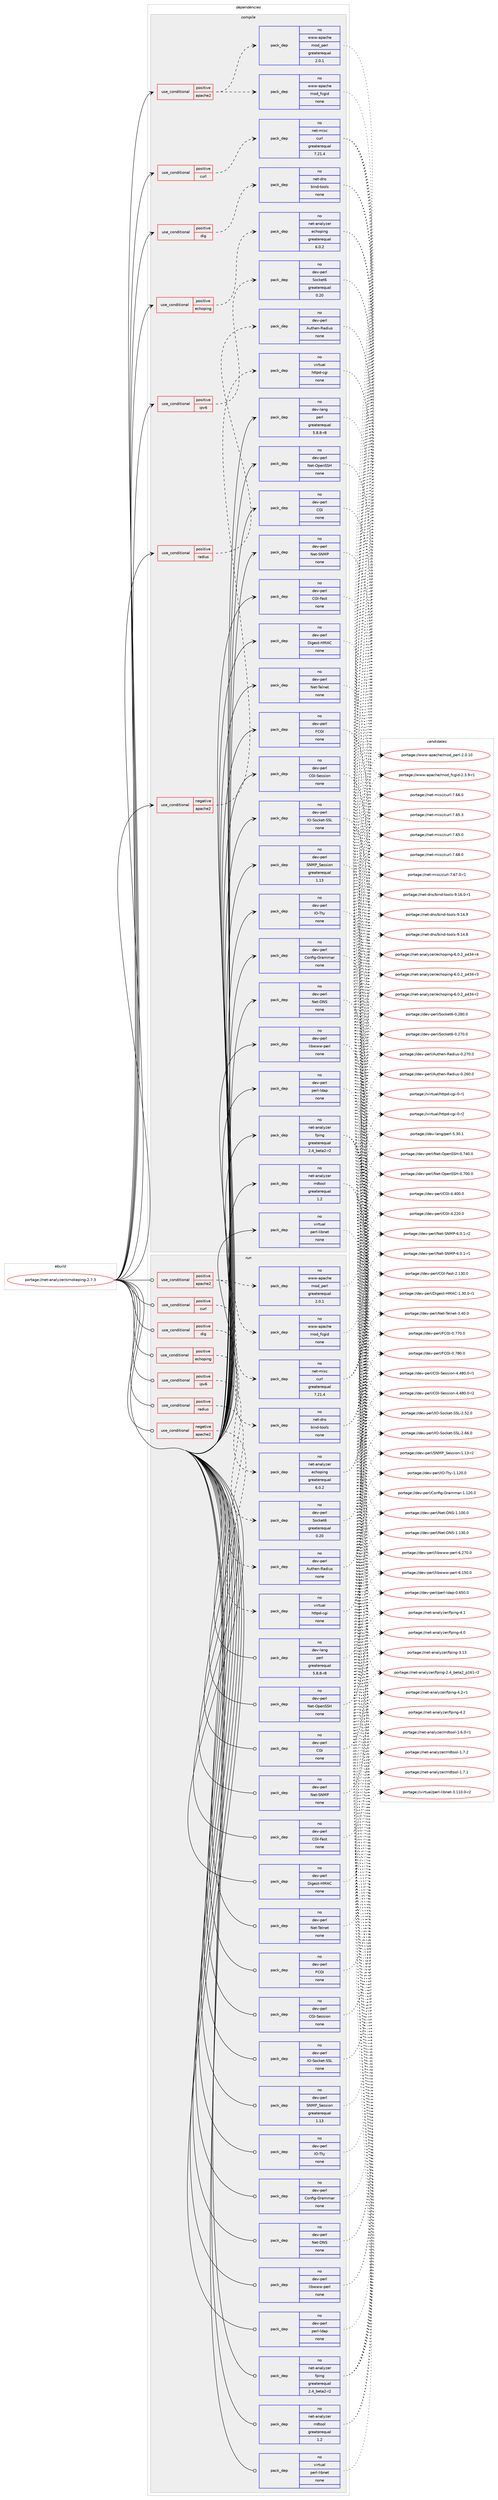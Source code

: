 digraph prolog {

# *************
# Graph options
# *************

newrank=true;
concentrate=true;
compound=true;
graph [rankdir=LR,fontname=Helvetica,fontsize=10,ranksep=1.5];#, ranksep=2.5, nodesep=0.2];
edge  [arrowhead=vee];
node  [fontname=Helvetica,fontsize=10];

# **********
# The ebuild
# **********

subgraph cluster_leftcol {
color=gray;
rank=same;
label=<<i>ebuild</i>>;
id [label="portage://net-analyzer/smokeping-2.7.3", color=red, width=4, href="../net-analyzer/smokeping-2.7.3.svg"];
}

# ****************
# The dependencies
# ****************

subgraph cluster_midcol {
color=gray;
label=<<i>dependencies</i>>;
subgraph cluster_compile {
fillcolor="#eeeeee";
style=filled;
label=<<i>compile</i>>;
subgraph cond22912 {
dependency100032 [label=<<TABLE BORDER="0" CELLBORDER="1" CELLSPACING="0" CELLPADDING="4"><TR><TD ROWSPAN="3" CELLPADDING="10">use_conditional</TD></TR><TR><TD>negative</TD></TR><TR><TD>apache2</TD></TR></TABLE>>, shape=none, color=red];
subgraph pack75305 {
dependency100033 [label=<<TABLE BORDER="0" CELLBORDER="1" CELLSPACING="0" CELLPADDING="4" WIDTH="220"><TR><TD ROWSPAN="6" CELLPADDING="30">pack_dep</TD></TR><TR><TD WIDTH="110">no</TD></TR><TR><TD>virtual</TD></TR><TR><TD>httpd-cgi</TD></TR><TR><TD>none</TD></TR><TR><TD></TD></TR></TABLE>>, shape=none, color=blue];
}
dependency100032:e -> dependency100033:w [weight=20,style="dashed",arrowhead="vee"];
}
id:e -> dependency100032:w [weight=20,style="solid",arrowhead="vee"];
subgraph cond22913 {
dependency100034 [label=<<TABLE BORDER="0" CELLBORDER="1" CELLSPACING="0" CELLPADDING="4"><TR><TD ROWSPAN="3" CELLPADDING="10">use_conditional</TD></TR><TR><TD>positive</TD></TR><TR><TD>apache2</TD></TR></TABLE>>, shape=none, color=red];
subgraph pack75306 {
dependency100035 [label=<<TABLE BORDER="0" CELLBORDER="1" CELLSPACING="0" CELLPADDING="4" WIDTH="220"><TR><TD ROWSPAN="6" CELLPADDING="30">pack_dep</TD></TR><TR><TD WIDTH="110">no</TD></TR><TR><TD>www-apache</TD></TR><TR><TD>mod_perl</TD></TR><TR><TD>greaterequal</TD></TR><TR><TD>2.0.1</TD></TR></TABLE>>, shape=none, color=blue];
}
dependency100034:e -> dependency100035:w [weight=20,style="dashed",arrowhead="vee"];
subgraph pack75307 {
dependency100036 [label=<<TABLE BORDER="0" CELLBORDER="1" CELLSPACING="0" CELLPADDING="4" WIDTH="220"><TR><TD ROWSPAN="6" CELLPADDING="30">pack_dep</TD></TR><TR><TD WIDTH="110">no</TD></TR><TR><TD>www-apache</TD></TR><TR><TD>mod_fcgid</TD></TR><TR><TD>none</TD></TR><TR><TD></TD></TR></TABLE>>, shape=none, color=blue];
}
dependency100034:e -> dependency100036:w [weight=20,style="dashed",arrowhead="vee"];
}
id:e -> dependency100034:w [weight=20,style="solid",arrowhead="vee"];
subgraph cond22914 {
dependency100037 [label=<<TABLE BORDER="0" CELLBORDER="1" CELLSPACING="0" CELLPADDING="4"><TR><TD ROWSPAN="3" CELLPADDING="10">use_conditional</TD></TR><TR><TD>positive</TD></TR><TR><TD>curl</TD></TR></TABLE>>, shape=none, color=red];
subgraph pack75308 {
dependency100038 [label=<<TABLE BORDER="0" CELLBORDER="1" CELLSPACING="0" CELLPADDING="4" WIDTH="220"><TR><TD ROWSPAN="6" CELLPADDING="30">pack_dep</TD></TR><TR><TD WIDTH="110">no</TD></TR><TR><TD>net-misc</TD></TR><TR><TD>curl</TD></TR><TR><TD>greaterequal</TD></TR><TR><TD>7.21.4</TD></TR></TABLE>>, shape=none, color=blue];
}
dependency100037:e -> dependency100038:w [weight=20,style="dashed",arrowhead="vee"];
}
id:e -> dependency100037:w [weight=20,style="solid",arrowhead="vee"];
subgraph cond22915 {
dependency100039 [label=<<TABLE BORDER="0" CELLBORDER="1" CELLSPACING="0" CELLPADDING="4"><TR><TD ROWSPAN="3" CELLPADDING="10">use_conditional</TD></TR><TR><TD>positive</TD></TR><TR><TD>dig</TD></TR></TABLE>>, shape=none, color=red];
subgraph pack75309 {
dependency100040 [label=<<TABLE BORDER="0" CELLBORDER="1" CELLSPACING="0" CELLPADDING="4" WIDTH="220"><TR><TD ROWSPAN="6" CELLPADDING="30">pack_dep</TD></TR><TR><TD WIDTH="110">no</TD></TR><TR><TD>net-dns</TD></TR><TR><TD>bind-tools</TD></TR><TR><TD>none</TD></TR><TR><TD></TD></TR></TABLE>>, shape=none, color=blue];
}
dependency100039:e -> dependency100040:w [weight=20,style="dashed",arrowhead="vee"];
}
id:e -> dependency100039:w [weight=20,style="solid",arrowhead="vee"];
subgraph cond22916 {
dependency100041 [label=<<TABLE BORDER="0" CELLBORDER="1" CELLSPACING="0" CELLPADDING="4"><TR><TD ROWSPAN="3" CELLPADDING="10">use_conditional</TD></TR><TR><TD>positive</TD></TR><TR><TD>echoping</TD></TR></TABLE>>, shape=none, color=red];
subgraph pack75310 {
dependency100042 [label=<<TABLE BORDER="0" CELLBORDER="1" CELLSPACING="0" CELLPADDING="4" WIDTH="220"><TR><TD ROWSPAN="6" CELLPADDING="30">pack_dep</TD></TR><TR><TD WIDTH="110">no</TD></TR><TR><TD>net-analyzer</TD></TR><TR><TD>echoping</TD></TR><TR><TD>greaterequal</TD></TR><TR><TD>6.0.2</TD></TR></TABLE>>, shape=none, color=blue];
}
dependency100041:e -> dependency100042:w [weight=20,style="dashed",arrowhead="vee"];
}
id:e -> dependency100041:w [weight=20,style="solid",arrowhead="vee"];
subgraph cond22917 {
dependency100043 [label=<<TABLE BORDER="0" CELLBORDER="1" CELLSPACING="0" CELLPADDING="4"><TR><TD ROWSPAN="3" CELLPADDING="10">use_conditional</TD></TR><TR><TD>positive</TD></TR><TR><TD>ipv6</TD></TR></TABLE>>, shape=none, color=red];
subgraph pack75311 {
dependency100044 [label=<<TABLE BORDER="0" CELLBORDER="1" CELLSPACING="0" CELLPADDING="4" WIDTH="220"><TR><TD ROWSPAN="6" CELLPADDING="30">pack_dep</TD></TR><TR><TD WIDTH="110">no</TD></TR><TR><TD>dev-perl</TD></TR><TR><TD>Socket6</TD></TR><TR><TD>greaterequal</TD></TR><TR><TD>0.20</TD></TR></TABLE>>, shape=none, color=blue];
}
dependency100043:e -> dependency100044:w [weight=20,style="dashed",arrowhead="vee"];
}
id:e -> dependency100043:w [weight=20,style="solid",arrowhead="vee"];
subgraph cond22918 {
dependency100045 [label=<<TABLE BORDER="0" CELLBORDER="1" CELLSPACING="0" CELLPADDING="4"><TR><TD ROWSPAN="3" CELLPADDING="10">use_conditional</TD></TR><TR><TD>positive</TD></TR><TR><TD>radius</TD></TR></TABLE>>, shape=none, color=red];
subgraph pack75312 {
dependency100046 [label=<<TABLE BORDER="0" CELLBORDER="1" CELLSPACING="0" CELLPADDING="4" WIDTH="220"><TR><TD ROWSPAN="6" CELLPADDING="30">pack_dep</TD></TR><TR><TD WIDTH="110">no</TD></TR><TR><TD>dev-perl</TD></TR><TR><TD>Authen-Radius</TD></TR><TR><TD>none</TD></TR><TR><TD></TD></TR></TABLE>>, shape=none, color=blue];
}
dependency100045:e -> dependency100046:w [weight=20,style="dashed",arrowhead="vee"];
}
id:e -> dependency100045:w [weight=20,style="solid",arrowhead="vee"];
subgraph pack75313 {
dependency100047 [label=<<TABLE BORDER="0" CELLBORDER="1" CELLSPACING="0" CELLPADDING="4" WIDTH="220"><TR><TD ROWSPAN="6" CELLPADDING="30">pack_dep</TD></TR><TR><TD WIDTH="110">no</TD></TR><TR><TD>dev-lang</TD></TR><TR><TD>perl</TD></TR><TR><TD>greaterequal</TD></TR><TR><TD>5.8.8-r8</TD></TR></TABLE>>, shape=none, color=blue];
}
id:e -> dependency100047:w [weight=20,style="solid",arrowhead="vee"];
subgraph pack75314 {
dependency100048 [label=<<TABLE BORDER="0" CELLBORDER="1" CELLSPACING="0" CELLPADDING="4" WIDTH="220"><TR><TD ROWSPAN="6" CELLPADDING="30">pack_dep</TD></TR><TR><TD WIDTH="110">no</TD></TR><TR><TD>dev-perl</TD></TR><TR><TD>CGI</TD></TR><TR><TD>none</TD></TR><TR><TD></TD></TR></TABLE>>, shape=none, color=blue];
}
id:e -> dependency100048:w [weight=20,style="solid",arrowhead="vee"];
subgraph pack75315 {
dependency100049 [label=<<TABLE BORDER="0" CELLBORDER="1" CELLSPACING="0" CELLPADDING="4" WIDTH="220"><TR><TD ROWSPAN="6" CELLPADDING="30">pack_dep</TD></TR><TR><TD WIDTH="110">no</TD></TR><TR><TD>dev-perl</TD></TR><TR><TD>CGI-Fast</TD></TR><TR><TD>none</TD></TR><TR><TD></TD></TR></TABLE>>, shape=none, color=blue];
}
id:e -> dependency100049:w [weight=20,style="solid",arrowhead="vee"];
subgraph pack75316 {
dependency100050 [label=<<TABLE BORDER="0" CELLBORDER="1" CELLSPACING="0" CELLPADDING="4" WIDTH="220"><TR><TD ROWSPAN="6" CELLPADDING="30">pack_dep</TD></TR><TR><TD WIDTH="110">no</TD></TR><TR><TD>dev-perl</TD></TR><TR><TD>CGI-Session</TD></TR><TR><TD>none</TD></TR><TR><TD></TD></TR></TABLE>>, shape=none, color=blue];
}
id:e -> dependency100050:w [weight=20,style="solid",arrowhead="vee"];
subgraph pack75317 {
dependency100051 [label=<<TABLE BORDER="0" CELLBORDER="1" CELLSPACING="0" CELLPADDING="4" WIDTH="220"><TR><TD ROWSPAN="6" CELLPADDING="30">pack_dep</TD></TR><TR><TD WIDTH="110">no</TD></TR><TR><TD>dev-perl</TD></TR><TR><TD>Config-Grammar</TD></TR><TR><TD>none</TD></TR><TR><TD></TD></TR></TABLE>>, shape=none, color=blue];
}
id:e -> dependency100051:w [weight=20,style="solid",arrowhead="vee"];
subgraph pack75318 {
dependency100052 [label=<<TABLE BORDER="0" CELLBORDER="1" CELLSPACING="0" CELLPADDING="4" WIDTH="220"><TR><TD ROWSPAN="6" CELLPADDING="30">pack_dep</TD></TR><TR><TD WIDTH="110">no</TD></TR><TR><TD>dev-perl</TD></TR><TR><TD>Digest-HMAC</TD></TR><TR><TD>none</TD></TR><TR><TD></TD></TR></TABLE>>, shape=none, color=blue];
}
id:e -> dependency100052:w [weight=20,style="solid",arrowhead="vee"];
subgraph pack75319 {
dependency100053 [label=<<TABLE BORDER="0" CELLBORDER="1" CELLSPACING="0" CELLPADDING="4" WIDTH="220"><TR><TD ROWSPAN="6" CELLPADDING="30">pack_dep</TD></TR><TR><TD WIDTH="110">no</TD></TR><TR><TD>dev-perl</TD></TR><TR><TD>FCGI</TD></TR><TR><TD>none</TD></TR><TR><TD></TD></TR></TABLE>>, shape=none, color=blue];
}
id:e -> dependency100053:w [weight=20,style="solid",arrowhead="vee"];
subgraph pack75320 {
dependency100054 [label=<<TABLE BORDER="0" CELLBORDER="1" CELLSPACING="0" CELLPADDING="4" WIDTH="220"><TR><TD ROWSPAN="6" CELLPADDING="30">pack_dep</TD></TR><TR><TD WIDTH="110">no</TD></TR><TR><TD>dev-perl</TD></TR><TR><TD>IO-Socket-SSL</TD></TR><TR><TD>none</TD></TR><TR><TD></TD></TR></TABLE>>, shape=none, color=blue];
}
id:e -> dependency100054:w [weight=20,style="solid",arrowhead="vee"];
subgraph pack75321 {
dependency100055 [label=<<TABLE BORDER="0" CELLBORDER="1" CELLSPACING="0" CELLPADDING="4" WIDTH="220"><TR><TD ROWSPAN="6" CELLPADDING="30">pack_dep</TD></TR><TR><TD WIDTH="110">no</TD></TR><TR><TD>dev-perl</TD></TR><TR><TD>IO-Tty</TD></TR><TR><TD>none</TD></TR><TR><TD></TD></TR></TABLE>>, shape=none, color=blue];
}
id:e -> dependency100055:w [weight=20,style="solid",arrowhead="vee"];
subgraph pack75322 {
dependency100056 [label=<<TABLE BORDER="0" CELLBORDER="1" CELLSPACING="0" CELLPADDING="4" WIDTH="220"><TR><TD ROWSPAN="6" CELLPADDING="30">pack_dep</TD></TR><TR><TD WIDTH="110">no</TD></TR><TR><TD>dev-perl</TD></TR><TR><TD>Net-DNS</TD></TR><TR><TD>none</TD></TR><TR><TD></TD></TR></TABLE>>, shape=none, color=blue];
}
id:e -> dependency100056:w [weight=20,style="solid",arrowhead="vee"];
subgraph pack75323 {
dependency100057 [label=<<TABLE BORDER="0" CELLBORDER="1" CELLSPACING="0" CELLPADDING="4" WIDTH="220"><TR><TD ROWSPAN="6" CELLPADDING="30">pack_dep</TD></TR><TR><TD WIDTH="110">no</TD></TR><TR><TD>dev-perl</TD></TR><TR><TD>Net-OpenSSH</TD></TR><TR><TD>none</TD></TR><TR><TD></TD></TR></TABLE>>, shape=none, color=blue];
}
id:e -> dependency100057:w [weight=20,style="solid",arrowhead="vee"];
subgraph pack75324 {
dependency100058 [label=<<TABLE BORDER="0" CELLBORDER="1" CELLSPACING="0" CELLPADDING="4" WIDTH="220"><TR><TD ROWSPAN="6" CELLPADDING="30">pack_dep</TD></TR><TR><TD WIDTH="110">no</TD></TR><TR><TD>dev-perl</TD></TR><TR><TD>Net-SNMP</TD></TR><TR><TD>none</TD></TR><TR><TD></TD></TR></TABLE>>, shape=none, color=blue];
}
id:e -> dependency100058:w [weight=20,style="solid",arrowhead="vee"];
subgraph pack75325 {
dependency100059 [label=<<TABLE BORDER="0" CELLBORDER="1" CELLSPACING="0" CELLPADDING="4" WIDTH="220"><TR><TD ROWSPAN="6" CELLPADDING="30">pack_dep</TD></TR><TR><TD WIDTH="110">no</TD></TR><TR><TD>dev-perl</TD></TR><TR><TD>Net-Telnet</TD></TR><TR><TD>none</TD></TR><TR><TD></TD></TR></TABLE>>, shape=none, color=blue];
}
id:e -> dependency100059:w [weight=20,style="solid",arrowhead="vee"];
subgraph pack75326 {
dependency100060 [label=<<TABLE BORDER="0" CELLBORDER="1" CELLSPACING="0" CELLPADDING="4" WIDTH="220"><TR><TD ROWSPAN="6" CELLPADDING="30">pack_dep</TD></TR><TR><TD WIDTH="110">no</TD></TR><TR><TD>dev-perl</TD></TR><TR><TD>SNMP_Session</TD></TR><TR><TD>greaterequal</TD></TR><TR><TD>1.13</TD></TR></TABLE>>, shape=none, color=blue];
}
id:e -> dependency100060:w [weight=20,style="solid",arrowhead="vee"];
subgraph pack75327 {
dependency100061 [label=<<TABLE BORDER="0" CELLBORDER="1" CELLSPACING="0" CELLPADDING="4" WIDTH="220"><TR><TD ROWSPAN="6" CELLPADDING="30">pack_dep</TD></TR><TR><TD WIDTH="110">no</TD></TR><TR><TD>dev-perl</TD></TR><TR><TD>libwww-perl</TD></TR><TR><TD>none</TD></TR><TR><TD></TD></TR></TABLE>>, shape=none, color=blue];
}
id:e -> dependency100061:w [weight=20,style="solid",arrowhead="vee"];
subgraph pack75328 {
dependency100062 [label=<<TABLE BORDER="0" CELLBORDER="1" CELLSPACING="0" CELLPADDING="4" WIDTH="220"><TR><TD ROWSPAN="6" CELLPADDING="30">pack_dep</TD></TR><TR><TD WIDTH="110">no</TD></TR><TR><TD>dev-perl</TD></TR><TR><TD>perl-ldap</TD></TR><TR><TD>none</TD></TR><TR><TD></TD></TR></TABLE>>, shape=none, color=blue];
}
id:e -> dependency100062:w [weight=20,style="solid",arrowhead="vee"];
subgraph pack75329 {
dependency100063 [label=<<TABLE BORDER="0" CELLBORDER="1" CELLSPACING="0" CELLPADDING="4" WIDTH="220"><TR><TD ROWSPAN="6" CELLPADDING="30">pack_dep</TD></TR><TR><TD WIDTH="110">no</TD></TR><TR><TD>net-analyzer</TD></TR><TR><TD>fping</TD></TR><TR><TD>greaterequal</TD></TR><TR><TD>2.4_beta2-r2</TD></TR></TABLE>>, shape=none, color=blue];
}
id:e -> dependency100063:w [weight=20,style="solid",arrowhead="vee"];
subgraph pack75330 {
dependency100064 [label=<<TABLE BORDER="0" CELLBORDER="1" CELLSPACING="0" CELLPADDING="4" WIDTH="220"><TR><TD ROWSPAN="6" CELLPADDING="30">pack_dep</TD></TR><TR><TD WIDTH="110">no</TD></TR><TR><TD>net-analyzer</TD></TR><TR><TD>rrdtool</TD></TR><TR><TD>greaterequal</TD></TR><TR><TD>1.2</TD></TR></TABLE>>, shape=none, color=blue];
}
id:e -> dependency100064:w [weight=20,style="solid",arrowhead="vee"];
subgraph pack75331 {
dependency100065 [label=<<TABLE BORDER="0" CELLBORDER="1" CELLSPACING="0" CELLPADDING="4" WIDTH="220"><TR><TD ROWSPAN="6" CELLPADDING="30">pack_dep</TD></TR><TR><TD WIDTH="110">no</TD></TR><TR><TD>virtual</TD></TR><TR><TD>perl-libnet</TD></TR><TR><TD>none</TD></TR><TR><TD></TD></TR></TABLE>>, shape=none, color=blue];
}
id:e -> dependency100065:w [weight=20,style="solid",arrowhead="vee"];
}
subgraph cluster_compileandrun {
fillcolor="#eeeeee";
style=filled;
label=<<i>compile and run</i>>;
}
subgraph cluster_run {
fillcolor="#eeeeee";
style=filled;
label=<<i>run</i>>;
subgraph cond22919 {
dependency100066 [label=<<TABLE BORDER="0" CELLBORDER="1" CELLSPACING="0" CELLPADDING="4"><TR><TD ROWSPAN="3" CELLPADDING="10">use_conditional</TD></TR><TR><TD>negative</TD></TR><TR><TD>apache2</TD></TR></TABLE>>, shape=none, color=red];
subgraph pack75332 {
dependency100067 [label=<<TABLE BORDER="0" CELLBORDER="1" CELLSPACING="0" CELLPADDING="4" WIDTH="220"><TR><TD ROWSPAN="6" CELLPADDING="30">pack_dep</TD></TR><TR><TD WIDTH="110">no</TD></TR><TR><TD>virtual</TD></TR><TR><TD>httpd-cgi</TD></TR><TR><TD>none</TD></TR><TR><TD></TD></TR></TABLE>>, shape=none, color=blue];
}
dependency100066:e -> dependency100067:w [weight=20,style="dashed",arrowhead="vee"];
}
id:e -> dependency100066:w [weight=20,style="solid",arrowhead="odot"];
subgraph cond22920 {
dependency100068 [label=<<TABLE BORDER="0" CELLBORDER="1" CELLSPACING="0" CELLPADDING="4"><TR><TD ROWSPAN="3" CELLPADDING="10">use_conditional</TD></TR><TR><TD>positive</TD></TR><TR><TD>apache2</TD></TR></TABLE>>, shape=none, color=red];
subgraph pack75333 {
dependency100069 [label=<<TABLE BORDER="0" CELLBORDER="1" CELLSPACING="0" CELLPADDING="4" WIDTH="220"><TR><TD ROWSPAN="6" CELLPADDING="30">pack_dep</TD></TR><TR><TD WIDTH="110">no</TD></TR><TR><TD>www-apache</TD></TR><TR><TD>mod_perl</TD></TR><TR><TD>greaterequal</TD></TR><TR><TD>2.0.1</TD></TR></TABLE>>, shape=none, color=blue];
}
dependency100068:e -> dependency100069:w [weight=20,style="dashed",arrowhead="vee"];
subgraph pack75334 {
dependency100070 [label=<<TABLE BORDER="0" CELLBORDER="1" CELLSPACING="0" CELLPADDING="4" WIDTH="220"><TR><TD ROWSPAN="6" CELLPADDING="30">pack_dep</TD></TR><TR><TD WIDTH="110">no</TD></TR><TR><TD>www-apache</TD></TR><TR><TD>mod_fcgid</TD></TR><TR><TD>none</TD></TR><TR><TD></TD></TR></TABLE>>, shape=none, color=blue];
}
dependency100068:e -> dependency100070:w [weight=20,style="dashed",arrowhead="vee"];
}
id:e -> dependency100068:w [weight=20,style="solid",arrowhead="odot"];
subgraph cond22921 {
dependency100071 [label=<<TABLE BORDER="0" CELLBORDER="1" CELLSPACING="0" CELLPADDING="4"><TR><TD ROWSPAN="3" CELLPADDING="10">use_conditional</TD></TR><TR><TD>positive</TD></TR><TR><TD>curl</TD></TR></TABLE>>, shape=none, color=red];
subgraph pack75335 {
dependency100072 [label=<<TABLE BORDER="0" CELLBORDER="1" CELLSPACING="0" CELLPADDING="4" WIDTH="220"><TR><TD ROWSPAN="6" CELLPADDING="30">pack_dep</TD></TR><TR><TD WIDTH="110">no</TD></TR><TR><TD>net-misc</TD></TR><TR><TD>curl</TD></TR><TR><TD>greaterequal</TD></TR><TR><TD>7.21.4</TD></TR></TABLE>>, shape=none, color=blue];
}
dependency100071:e -> dependency100072:w [weight=20,style="dashed",arrowhead="vee"];
}
id:e -> dependency100071:w [weight=20,style="solid",arrowhead="odot"];
subgraph cond22922 {
dependency100073 [label=<<TABLE BORDER="0" CELLBORDER="1" CELLSPACING="0" CELLPADDING="4"><TR><TD ROWSPAN="3" CELLPADDING="10">use_conditional</TD></TR><TR><TD>positive</TD></TR><TR><TD>dig</TD></TR></TABLE>>, shape=none, color=red];
subgraph pack75336 {
dependency100074 [label=<<TABLE BORDER="0" CELLBORDER="1" CELLSPACING="0" CELLPADDING="4" WIDTH="220"><TR><TD ROWSPAN="6" CELLPADDING="30">pack_dep</TD></TR><TR><TD WIDTH="110">no</TD></TR><TR><TD>net-dns</TD></TR><TR><TD>bind-tools</TD></TR><TR><TD>none</TD></TR><TR><TD></TD></TR></TABLE>>, shape=none, color=blue];
}
dependency100073:e -> dependency100074:w [weight=20,style="dashed",arrowhead="vee"];
}
id:e -> dependency100073:w [weight=20,style="solid",arrowhead="odot"];
subgraph cond22923 {
dependency100075 [label=<<TABLE BORDER="0" CELLBORDER="1" CELLSPACING="0" CELLPADDING="4"><TR><TD ROWSPAN="3" CELLPADDING="10">use_conditional</TD></TR><TR><TD>positive</TD></TR><TR><TD>echoping</TD></TR></TABLE>>, shape=none, color=red];
subgraph pack75337 {
dependency100076 [label=<<TABLE BORDER="0" CELLBORDER="1" CELLSPACING="0" CELLPADDING="4" WIDTH="220"><TR><TD ROWSPAN="6" CELLPADDING="30">pack_dep</TD></TR><TR><TD WIDTH="110">no</TD></TR><TR><TD>net-analyzer</TD></TR><TR><TD>echoping</TD></TR><TR><TD>greaterequal</TD></TR><TR><TD>6.0.2</TD></TR></TABLE>>, shape=none, color=blue];
}
dependency100075:e -> dependency100076:w [weight=20,style="dashed",arrowhead="vee"];
}
id:e -> dependency100075:w [weight=20,style="solid",arrowhead="odot"];
subgraph cond22924 {
dependency100077 [label=<<TABLE BORDER="0" CELLBORDER="1" CELLSPACING="0" CELLPADDING="4"><TR><TD ROWSPAN="3" CELLPADDING="10">use_conditional</TD></TR><TR><TD>positive</TD></TR><TR><TD>ipv6</TD></TR></TABLE>>, shape=none, color=red];
subgraph pack75338 {
dependency100078 [label=<<TABLE BORDER="0" CELLBORDER="1" CELLSPACING="0" CELLPADDING="4" WIDTH="220"><TR><TD ROWSPAN="6" CELLPADDING="30">pack_dep</TD></TR><TR><TD WIDTH="110">no</TD></TR><TR><TD>dev-perl</TD></TR><TR><TD>Socket6</TD></TR><TR><TD>greaterequal</TD></TR><TR><TD>0.20</TD></TR></TABLE>>, shape=none, color=blue];
}
dependency100077:e -> dependency100078:w [weight=20,style="dashed",arrowhead="vee"];
}
id:e -> dependency100077:w [weight=20,style="solid",arrowhead="odot"];
subgraph cond22925 {
dependency100079 [label=<<TABLE BORDER="0" CELLBORDER="1" CELLSPACING="0" CELLPADDING="4"><TR><TD ROWSPAN="3" CELLPADDING="10">use_conditional</TD></TR><TR><TD>positive</TD></TR><TR><TD>radius</TD></TR></TABLE>>, shape=none, color=red];
subgraph pack75339 {
dependency100080 [label=<<TABLE BORDER="0" CELLBORDER="1" CELLSPACING="0" CELLPADDING="4" WIDTH="220"><TR><TD ROWSPAN="6" CELLPADDING="30">pack_dep</TD></TR><TR><TD WIDTH="110">no</TD></TR><TR><TD>dev-perl</TD></TR><TR><TD>Authen-Radius</TD></TR><TR><TD>none</TD></TR><TR><TD></TD></TR></TABLE>>, shape=none, color=blue];
}
dependency100079:e -> dependency100080:w [weight=20,style="dashed",arrowhead="vee"];
}
id:e -> dependency100079:w [weight=20,style="solid",arrowhead="odot"];
subgraph pack75340 {
dependency100081 [label=<<TABLE BORDER="0" CELLBORDER="1" CELLSPACING="0" CELLPADDING="4" WIDTH="220"><TR><TD ROWSPAN="6" CELLPADDING="30">pack_dep</TD></TR><TR><TD WIDTH="110">no</TD></TR><TR><TD>dev-lang</TD></TR><TR><TD>perl</TD></TR><TR><TD>greaterequal</TD></TR><TR><TD>5.8.8-r8</TD></TR></TABLE>>, shape=none, color=blue];
}
id:e -> dependency100081:w [weight=20,style="solid",arrowhead="odot"];
subgraph pack75341 {
dependency100082 [label=<<TABLE BORDER="0" CELLBORDER="1" CELLSPACING="0" CELLPADDING="4" WIDTH="220"><TR><TD ROWSPAN="6" CELLPADDING="30">pack_dep</TD></TR><TR><TD WIDTH="110">no</TD></TR><TR><TD>dev-perl</TD></TR><TR><TD>CGI</TD></TR><TR><TD>none</TD></TR><TR><TD></TD></TR></TABLE>>, shape=none, color=blue];
}
id:e -> dependency100082:w [weight=20,style="solid",arrowhead="odot"];
subgraph pack75342 {
dependency100083 [label=<<TABLE BORDER="0" CELLBORDER="1" CELLSPACING="0" CELLPADDING="4" WIDTH="220"><TR><TD ROWSPAN="6" CELLPADDING="30">pack_dep</TD></TR><TR><TD WIDTH="110">no</TD></TR><TR><TD>dev-perl</TD></TR><TR><TD>CGI-Fast</TD></TR><TR><TD>none</TD></TR><TR><TD></TD></TR></TABLE>>, shape=none, color=blue];
}
id:e -> dependency100083:w [weight=20,style="solid",arrowhead="odot"];
subgraph pack75343 {
dependency100084 [label=<<TABLE BORDER="0" CELLBORDER="1" CELLSPACING="0" CELLPADDING="4" WIDTH="220"><TR><TD ROWSPAN="6" CELLPADDING="30">pack_dep</TD></TR><TR><TD WIDTH="110">no</TD></TR><TR><TD>dev-perl</TD></TR><TR><TD>CGI-Session</TD></TR><TR><TD>none</TD></TR><TR><TD></TD></TR></TABLE>>, shape=none, color=blue];
}
id:e -> dependency100084:w [weight=20,style="solid",arrowhead="odot"];
subgraph pack75344 {
dependency100085 [label=<<TABLE BORDER="0" CELLBORDER="1" CELLSPACING="0" CELLPADDING="4" WIDTH="220"><TR><TD ROWSPAN="6" CELLPADDING="30">pack_dep</TD></TR><TR><TD WIDTH="110">no</TD></TR><TR><TD>dev-perl</TD></TR><TR><TD>Config-Grammar</TD></TR><TR><TD>none</TD></TR><TR><TD></TD></TR></TABLE>>, shape=none, color=blue];
}
id:e -> dependency100085:w [weight=20,style="solid",arrowhead="odot"];
subgraph pack75345 {
dependency100086 [label=<<TABLE BORDER="0" CELLBORDER="1" CELLSPACING="0" CELLPADDING="4" WIDTH="220"><TR><TD ROWSPAN="6" CELLPADDING="30">pack_dep</TD></TR><TR><TD WIDTH="110">no</TD></TR><TR><TD>dev-perl</TD></TR><TR><TD>Digest-HMAC</TD></TR><TR><TD>none</TD></TR><TR><TD></TD></TR></TABLE>>, shape=none, color=blue];
}
id:e -> dependency100086:w [weight=20,style="solid",arrowhead="odot"];
subgraph pack75346 {
dependency100087 [label=<<TABLE BORDER="0" CELLBORDER="1" CELLSPACING="0" CELLPADDING="4" WIDTH="220"><TR><TD ROWSPAN="6" CELLPADDING="30">pack_dep</TD></TR><TR><TD WIDTH="110">no</TD></TR><TR><TD>dev-perl</TD></TR><TR><TD>FCGI</TD></TR><TR><TD>none</TD></TR><TR><TD></TD></TR></TABLE>>, shape=none, color=blue];
}
id:e -> dependency100087:w [weight=20,style="solid",arrowhead="odot"];
subgraph pack75347 {
dependency100088 [label=<<TABLE BORDER="0" CELLBORDER="1" CELLSPACING="0" CELLPADDING="4" WIDTH="220"><TR><TD ROWSPAN="6" CELLPADDING="30">pack_dep</TD></TR><TR><TD WIDTH="110">no</TD></TR><TR><TD>dev-perl</TD></TR><TR><TD>IO-Socket-SSL</TD></TR><TR><TD>none</TD></TR><TR><TD></TD></TR></TABLE>>, shape=none, color=blue];
}
id:e -> dependency100088:w [weight=20,style="solid",arrowhead="odot"];
subgraph pack75348 {
dependency100089 [label=<<TABLE BORDER="0" CELLBORDER="1" CELLSPACING="0" CELLPADDING="4" WIDTH="220"><TR><TD ROWSPAN="6" CELLPADDING="30">pack_dep</TD></TR><TR><TD WIDTH="110">no</TD></TR><TR><TD>dev-perl</TD></TR><TR><TD>IO-Tty</TD></TR><TR><TD>none</TD></TR><TR><TD></TD></TR></TABLE>>, shape=none, color=blue];
}
id:e -> dependency100089:w [weight=20,style="solid",arrowhead="odot"];
subgraph pack75349 {
dependency100090 [label=<<TABLE BORDER="0" CELLBORDER="1" CELLSPACING="0" CELLPADDING="4" WIDTH="220"><TR><TD ROWSPAN="6" CELLPADDING="30">pack_dep</TD></TR><TR><TD WIDTH="110">no</TD></TR><TR><TD>dev-perl</TD></TR><TR><TD>Net-DNS</TD></TR><TR><TD>none</TD></TR><TR><TD></TD></TR></TABLE>>, shape=none, color=blue];
}
id:e -> dependency100090:w [weight=20,style="solid",arrowhead="odot"];
subgraph pack75350 {
dependency100091 [label=<<TABLE BORDER="0" CELLBORDER="1" CELLSPACING="0" CELLPADDING="4" WIDTH="220"><TR><TD ROWSPAN="6" CELLPADDING="30">pack_dep</TD></TR><TR><TD WIDTH="110">no</TD></TR><TR><TD>dev-perl</TD></TR><TR><TD>Net-OpenSSH</TD></TR><TR><TD>none</TD></TR><TR><TD></TD></TR></TABLE>>, shape=none, color=blue];
}
id:e -> dependency100091:w [weight=20,style="solid",arrowhead="odot"];
subgraph pack75351 {
dependency100092 [label=<<TABLE BORDER="0" CELLBORDER="1" CELLSPACING="0" CELLPADDING="4" WIDTH="220"><TR><TD ROWSPAN="6" CELLPADDING="30">pack_dep</TD></TR><TR><TD WIDTH="110">no</TD></TR><TR><TD>dev-perl</TD></TR><TR><TD>Net-SNMP</TD></TR><TR><TD>none</TD></TR><TR><TD></TD></TR></TABLE>>, shape=none, color=blue];
}
id:e -> dependency100092:w [weight=20,style="solid",arrowhead="odot"];
subgraph pack75352 {
dependency100093 [label=<<TABLE BORDER="0" CELLBORDER="1" CELLSPACING="0" CELLPADDING="4" WIDTH="220"><TR><TD ROWSPAN="6" CELLPADDING="30">pack_dep</TD></TR><TR><TD WIDTH="110">no</TD></TR><TR><TD>dev-perl</TD></TR><TR><TD>Net-Telnet</TD></TR><TR><TD>none</TD></TR><TR><TD></TD></TR></TABLE>>, shape=none, color=blue];
}
id:e -> dependency100093:w [weight=20,style="solid",arrowhead="odot"];
subgraph pack75353 {
dependency100094 [label=<<TABLE BORDER="0" CELLBORDER="1" CELLSPACING="0" CELLPADDING="4" WIDTH="220"><TR><TD ROWSPAN="6" CELLPADDING="30">pack_dep</TD></TR><TR><TD WIDTH="110">no</TD></TR><TR><TD>dev-perl</TD></TR><TR><TD>SNMP_Session</TD></TR><TR><TD>greaterequal</TD></TR><TR><TD>1.13</TD></TR></TABLE>>, shape=none, color=blue];
}
id:e -> dependency100094:w [weight=20,style="solid",arrowhead="odot"];
subgraph pack75354 {
dependency100095 [label=<<TABLE BORDER="0" CELLBORDER="1" CELLSPACING="0" CELLPADDING="4" WIDTH="220"><TR><TD ROWSPAN="6" CELLPADDING="30">pack_dep</TD></TR><TR><TD WIDTH="110">no</TD></TR><TR><TD>dev-perl</TD></TR><TR><TD>libwww-perl</TD></TR><TR><TD>none</TD></TR><TR><TD></TD></TR></TABLE>>, shape=none, color=blue];
}
id:e -> dependency100095:w [weight=20,style="solid",arrowhead="odot"];
subgraph pack75355 {
dependency100096 [label=<<TABLE BORDER="0" CELLBORDER="1" CELLSPACING="0" CELLPADDING="4" WIDTH="220"><TR><TD ROWSPAN="6" CELLPADDING="30">pack_dep</TD></TR><TR><TD WIDTH="110">no</TD></TR><TR><TD>dev-perl</TD></TR><TR><TD>perl-ldap</TD></TR><TR><TD>none</TD></TR><TR><TD></TD></TR></TABLE>>, shape=none, color=blue];
}
id:e -> dependency100096:w [weight=20,style="solid",arrowhead="odot"];
subgraph pack75356 {
dependency100097 [label=<<TABLE BORDER="0" CELLBORDER="1" CELLSPACING="0" CELLPADDING="4" WIDTH="220"><TR><TD ROWSPAN="6" CELLPADDING="30">pack_dep</TD></TR><TR><TD WIDTH="110">no</TD></TR><TR><TD>net-analyzer</TD></TR><TR><TD>fping</TD></TR><TR><TD>greaterequal</TD></TR><TR><TD>2.4_beta2-r2</TD></TR></TABLE>>, shape=none, color=blue];
}
id:e -> dependency100097:w [weight=20,style="solid",arrowhead="odot"];
subgraph pack75357 {
dependency100098 [label=<<TABLE BORDER="0" CELLBORDER="1" CELLSPACING="0" CELLPADDING="4" WIDTH="220"><TR><TD ROWSPAN="6" CELLPADDING="30">pack_dep</TD></TR><TR><TD WIDTH="110">no</TD></TR><TR><TD>net-analyzer</TD></TR><TR><TD>rrdtool</TD></TR><TR><TD>greaterequal</TD></TR><TR><TD>1.2</TD></TR></TABLE>>, shape=none, color=blue];
}
id:e -> dependency100098:w [weight=20,style="solid",arrowhead="odot"];
subgraph pack75358 {
dependency100099 [label=<<TABLE BORDER="0" CELLBORDER="1" CELLSPACING="0" CELLPADDING="4" WIDTH="220"><TR><TD ROWSPAN="6" CELLPADDING="30">pack_dep</TD></TR><TR><TD WIDTH="110">no</TD></TR><TR><TD>virtual</TD></TR><TR><TD>perl-libnet</TD></TR><TR><TD>none</TD></TR><TR><TD></TD></TR></TABLE>>, shape=none, color=blue];
}
id:e -> dependency100099:w [weight=20,style="solid",arrowhead="odot"];
}
}

# **************
# The candidates
# **************

subgraph cluster_choices {
rank=same;
color=gray;
label=<<i>candidates</i>>;

subgraph choice75305 {
color=black;
nodesep=1;
choice1181051141161179710847104116116112100459910310545484511450 [label="portage://virtual/httpd-cgi-0-r2", color=red, width=4,href="../virtual/httpd-cgi-0-r2.svg"];
choice1181051141161179710847104116116112100459910310545484511449 [label="portage://virtual/httpd-cgi-0-r1", color=red, width=4,href="../virtual/httpd-cgi-0-r1.svg"];
dependency100033:e -> choice1181051141161179710847104116116112100459910310545484511450:w [style=dotted,weight="100"];
dependency100033:e -> choice1181051141161179710847104116116112100459910310545484511449:w [style=dotted,weight="100"];
}
subgraph choice75306 {
color=black;
nodesep=1;
choice11911911945971129799104101471091111009511210111410845504648464948 [label="portage://www-apache/mod_perl-2.0.10", color=red, width=4,href="../www-apache/mod_perl-2.0.10.svg"];
dependency100035:e -> choice11911911945971129799104101471091111009511210111410845504648464948:w [style=dotted,weight="100"];
}
subgraph choice75307 {
color=black;
nodesep=1;
choice119119119459711297991041014710911110095102991031051004550465146574511449 [label="portage://www-apache/mod_fcgid-2.3.9-r1", color=red, width=4,href="../www-apache/mod_fcgid-2.3.9-r1.svg"];
dependency100036:e -> choice119119119459711297991041014710911110095102991031051004550465146574511449:w [style=dotted,weight="100"];
}
subgraph choice75308 {
color=black;
nodesep=1;
choice1101011164510910511599479911711410845554654564648 [label="portage://net-misc/curl-7.68.0", color=red, width=4,href="../net-misc/curl-7.68.0.svg"];
choice11010111645109105115994799117114108455546545546484511449 [label="portage://net-misc/curl-7.67.0-r1", color=red, width=4,href="../net-misc/curl-7.67.0-r1.svg"];
choice1101011164510910511599479911711410845554654544648 [label="portage://net-misc/curl-7.66.0", color=red, width=4,href="../net-misc/curl-7.66.0.svg"];
choice1101011164510910511599479911711410845554654534651 [label="portage://net-misc/curl-7.65.3", color=red, width=4,href="../net-misc/curl-7.65.3.svg"];
choice1101011164510910511599479911711410845554654534648 [label="portage://net-misc/curl-7.65.0", color=red, width=4,href="../net-misc/curl-7.65.0.svg"];
dependency100038:e -> choice1101011164510910511599479911711410845554654564648:w [style=dotted,weight="100"];
dependency100038:e -> choice11010111645109105115994799117114108455546545546484511449:w [style=dotted,weight="100"];
dependency100038:e -> choice1101011164510910511599479911711410845554654544648:w [style=dotted,weight="100"];
dependency100038:e -> choice1101011164510910511599479911711410845554654534651:w [style=dotted,weight="100"];
dependency100038:e -> choice1101011164510910511599479911711410845554654534648:w [style=dotted,weight="100"];
}
subgraph choice75309 {
color=black;
nodesep=1;
choice11010111645100110115479810511010045116111111108115455746495446484511449 [label="portage://net-dns/bind-tools-9.16.0-r1", color=red, width=4,href="../net-dns/bind-tools-9.16.0-r1.svg"];
choice1101011164510011011547981051101004511611111110811545574649524657 [label="portage://net-dns/bind-tools-9.14.9", color=red, width=4,href="../net-dns/bind-tools-9.14.9.svg"];
choice1101011164510011011547981051101004511611111110811545574649524656 [label="portage://net-dns/bind-tools-9.14.8", color=red, width=4,href="../net-dns/bind-tools-9.14.8.svg"];
dependency100040:e -> choice11010111645100110115479810511010045116111111108115455746495446484511449:w [style=dotted,weight="100"];
dependency100040:e -> choice1101011164510011011547981051101004511611111110811545574649524657:w [style=dotted,weight="100"];
dependency100040:e -> choice1101011164510011011547981051101004511611111110811545574649524656:w [style=dotted,weight="100"];
}
subgraph choice75310 {
color=black;
nodesep=1;
choice1101011164597110971081211221011144710199104111112105110103455446484650951125251524511452 [label="portage://net-analyzer/echoping-6.0.2_p434-r4", color=red, width=4,href="../net-analyzer/echoping-6.0.2_p434-r4.svg"];
choice1101011164597110971081211221011144710199104111112105110103455446484650951125251524511451 [label="portage://net-analyzer/echoping-6.0.2_p434-r3", color=red, width=4,href="../net-analyzer/echoping-6.0.2_p434-r3.svg"];
choice1101011164597110971081211221011144710199104111112105110103455446484650951125251524511450 [label="portage://net-analyzer/echoping-6.0.2_p434-r2", color=red, width=4,href="../net-analyzer/echoping-6.0.2_p434-r2.svg"];
dependency100042:e -> choice1101011164597110971081211221011144710199104111112105110103455446484650951125251524511452:w [style=dotted,weight="100"];
dependency100042:e -> choice1101011164597110971081211221011144710199104111112105110103455446484650951125251524511451:w [style=dotted,weight="100"];
dependency100042:e -> choice1101011164597110971081211221011144710199104111112105110103455446484650951125251524511450:w [style=dotted,weight="100"];
}
subgraph choice75311 {
color=black;
nodesep=1;
choice10010111845112101114108478311199107101116544548465056484648 [label="portage://dev-perl/Socket6-0.280.0", color=red, width=4,href="../dev-perl/Socket6-0.280.0.svg"];
choice10010111845112101114108478311199107101116544548465055484648 [label="portage://dev-perl/Socket6-0.270.0", color=red, width=4,href="../dev-perl/Socket6-0.270.0.svg"];
dependency100044:e -> choice10010111845112101114108478311199107101116544548465056484648:w [style=dotted,weight="100"];
dependency100044:e -> choice10010111845112101114108478311199107101116544548465055484648:w [style=dotted,weight="100"];
}
subgraph choice75312 {
color=black;
nodesep=1;
choice1001011184511210111410847651171161041011104582971001051171154548465055484648 [label="portage://dev-perl/Authen-Radius-0.270.0", color=red, width=4,href="../dev-perl/Authen-Radius-0.270.0.svg"];
choice1001011184511210111410847651171161041011104582971001051171154548465054484648 [label="portage://dev-perl/Authen-Radius-0.260.0", color=red, width=4,href="../dev-perl/Authen-Radius-0.260.0.svg"];
dependency100046:e -> choice1001011184511210111410847651171161041011104582971001051171154548465055484648:w [style=dotted,weight="100"];
dependency100046:e -> choice1001011184511210111410847651171161041011104582971001051171154548465054484648:w [style=dotted,weight="100"];
}
subgraph choice75313 {
color=black;
nodesep=1;
choice10010111845108971101034711210111410845534651484649 [label="portage://dev-lang/perl-5.30.1", color=red, width=4,href="../dev-lang/perl-5.30.1.svg"];
dependency100047:e -> choice10010111845108971101034711210111410845534651484649:w [style=dotted,weight="100"];
}
subgraph choice75314 {
color=black;
nodesep=1;
choice10010111845112101114108476771734552465248484648 [label="portage://dev-perl/CGI-4.400.0", color=red, width=4,href="../dev-perl/CGI-4.400.0.svg"];
choice10010111845112101114108476771734552465050484648 [label="portage://dev-perl/CGI-4.220.0", color=red, width=4,href="../dev-perl/CGI-4.220.0.svg"];
dependency100048:e -> choice10010111845112101114108476771734552465248484648:w [style=dotted,weight="100"];
dependency100048:e -> choice10010111845112101114108476771734552465050484648:w [style=dotted,weight="100"];
}
subgraph choice75315 {
color=black;
nodesep=1;
choice10010111845112101114108476771734570971151164550464951484648 [label="portage://dev-perl/CGI-Fast-2.130.0", color=red, width=4,href="../dev-perl/CGI-Fast-2.130.0.svg"];
dependency100049:e -> choice10010111845112101114108476771734570971151164550464951484648:w [style=dotted,weight="100"];
}
subgraph choice75316 {
color=black;
nodesep=1;
choice1001011184511210111410847677173458310111511510511111045524652564846484511450 [label="portage://dev-perl/CGI-Session-4.480.0-r2", color=red, width=4,href="../dev-perl/CGI-Session-4.480.0-r2.svg"];
choice1001011184511210111410847677173458310111511510511111045524652564846484511449 [label="portage://dev-perl/CGI-Session-4.480.0-r1", color=red, width=4,href="../dev-perl/CGI-Session-4.480.0-r1.svg"];
dependency100050:e -> choice1001011184511210111410847677173458310111511510511111045524652564846484511450:w [style=dotted,weight="100"];
dependency100050:e -> choice1001011184511210111410847677173458310111511510511111045524652564846484511449:w [style=dotted,weight="100"];
}
subgraph choice75317 {
color=black;
nodesep=1;
choice100101118451121011141084767111110102105103457111497109109971144549464950484648 [label="portage://dev-perl/Config-Grammar-1.120.0", color=red, width=4,href="../dev-perl/Config-Grammar-1.120.0.svg"];
dependency100051:e -> choice100101118451121011141084767111110102105103457111497109109971144549464950484648:w [style=dotted,weight="100"];
}
subgraph choice75318 {
color=black;
nodesep=1;
choice1001011184511210111410847681051031011151164572776567454946514846484511449 [label="portage://dev-perl/Digest-HMAC-1.30.0-r1", color=red, width=4,href="../dev-perl/Digest-HMAC-1.30.0-r1.svg"];
dependency100052:e -> choice1001011184511210111410847681051031011151164572776567454946514846484511449:w [style=dotted,weight="100"];
}
subgraph choice75319 {
color=black;
nodesep=1;
choice1001011184511210111410847706771734548465556484648 [label="portage://dev-perl/FCGI-0.780.0", color=red, width=4,href="../dev-perl/FCGI-0.780.0.svg"];
choice1001011184511210111410847706771734548465555484648 [label="portage://dev-perl/FCGI-0.770.0", color=red, width=4,href="../dev-perl/FCGI-0.770.0.svg"];
dependency100053:e -> choice1001011184511210111410847706771734548465556484648:w [style=dotted,weight="100"];
dependency100053:e -> choice1001011184511210111410847706771734548465555484648:w [style=dotted,weight="100"];
}
subgraph choice75320 {
color=black;
nodesep=1;
choice100101118451121011141084773794583111991071011164583837645504654544648 [label="portage://dev-perl/IO-Socket-SSL-2.66.0", color=red, width=4,href="../dev-perl/IO-Socket-SSL-2.66.0.svg"];
choice100101118451121011141084773794583111991071011164583837645504653504648 [label="portage://dev-perl/IO-Socket-SSL-2.52.0", color=red, width=4,href="../dev-perl/IO-Socket-SSL-2.52.0.svg"];
dependency100054:e -> choice100101118451121011141084773794583111991071011164583837645504654544648:w [style=dotted,weight="100"];
dependency100054:e -> choice100101118451121011141084773794583111991071011164583837645504653504648:w [style=dotted,weight="100"];
}
subgraph choice75321 {
color=black;
nodesep=1;
choice1001011184511210111410847737945841161214549464950484648 [label="portage://dev-perl/IO-Tty-1.120.0", color=red, width=4,href="../dev-perl/IO-Tty-1.120.0.svg"];
dependency100055:e -> choice1001011184511210111410847737945841161214549464950484648:w [style=dotted,weight="100"];
}
subgraph choice75322 {
color=black;
nodesep=1;
choice100101118451121011141084778101116456878834549464951484648 [label="portage://dev-perl/Net-DNS-1.130.0", color=red, width=4,href="../dev-perl/Net-DNS-1.130.0.svg"];
choice100101118451121011141084778101116456878834549464948484648 [label="portage://dev-perl/Net-DNS-1.100.0", color=red, width=4,href="../dev-perl/Net-DNS-1.100.0.svg"];
dependency100056:e -> choice100101118451121011141084778101116456878834549464951484648:w [style=dotted,weight="100"];
dependency100056:e -> choice100101118451121011141084778101116456878834549464948484648:w [style=dotted,weight="100"];
}
subgraph choice75323 {
color=black;
nodesep=1;
choice10010111845112101114108477810111645791121011108383724548465552484648 [label="portage://dev-perl/Net-OpenSSH-0.740.0", color=red, width=4,href="../dev-perl/Net-OpenSSH-0.740.0.svg"];
choice10010111845112101114108477810111645791121011108383724548465548484648 [label="portage://dev-perl/Net-OpenSSH-0.700.0", color=red, width=4,href="../dev-perl/Net-OpenSSH-0.700.0.svg"];
dependency100057:e -> choice10010111845112101114108477810111645791121011108383724548465552484648:w [style=dotted,weight="100"];
dependency100057:e -> choice10010111845112101114108477810111645791121011108383724548465548484648:w [style=dotted,weight="100"];
}
subgraph choice75324 {
color=black;
nodesep=1;
choice10010111845112101114108477810111645837877804554464846494511450 [label="portage://dev-perl/Net-SNMP-6.0.1-r2", color=red, width=4,href="../dev-perl/Net-SNMP-6.0.1-r2.svg"];
choice10010111845112101114108477810111645837877804554464846494511449 [label="portage://dev-perl/Net-SNMP-6.0.1-r1", color=red, width=4,href="../dev-perl/Net-SNMP-6.0.1-r1.svg"];
dependency100058:e -> choice10010111845112101114108477810111645837877804554464846494511450:w [style=dotted,weight="100"];
dependency100058:e -> choice10010111845112101114108477810111645837877804554464846494511449:w [style=dotted,weight="100"];
}
subgraph choice75325 {
color=black;
nodesep=1;
choice100101118451121011141084778101116458410110811010111645514652484648 [label="portage://dev-perl/Net-Telnet-3.40.0", color=red, width=4,href="../dev-perl/Net-Telnet-3.40.0.svg"];
dependency100059:e -> choice100101118451121011141084778101116458410110811010111645514652484648:w [style=dotted,weight="100"];
}
subgraph choice75326 {
color=black;
nodesep=1;
choice100101118451121011141084783787780958310111511510511111045494649514511450 [label="portage://dev-perl/SNMP_Session-1.13-r2", color=red, width=4,href="../dev-perl/SNMP_Session-1.13-r2.svg"];
dependency100060:e -> choice100101118451121011141084783787780958310111511510511111045494649514511450:w [style=dotted,weight="100"];
}
subgraph choice75327 {
color=black;
nodesep=1;
choice100101118451121011141084710810598119119119451121011141084554465055484648 [label="portage://dev-perl/libwww-perl-6.270.0", color=red, width=4,href="../dev-perl/libwww-perl-6.270.0.svg"];
choice100101118451121011141084710810598119119119451121011141084554464953484648 [label="portage://dev-perl/libwww-perl-6.150.0", color=red, width=4,href="../dev-perl/libwww-perl-6.150.0.svg"];
dependency100061:e -> choice100101118451121011141084710810598119119119451121011141084554465055484648:w [style=dotted,weight="100"];
dependency100061:e -> choice100101118451121011141084710810598119119119451121011141084554464953484648:w [style=dotted,weight="100"];
}
subgraph choice75328 {
color=black;
nodesep=1;
choice100101118451121011141084711210111410845108100971124548465453484648 [label="portage://dev-perl/perl-ldap-0.650.0", color=red, width=4,href="../dev-perl/perl-ldap-0.650.0.svg"];
dependency100062:e -> choice100101118451121011141084711210111410845108100971124548465453484648:w [style=dotted,weight="100"];
}
subgraph choice75329 {
color=black;
nodesep=1;
choice11010111645971109710812112210111447102112105110103455246504511449 [label="portage://net-analyzer/fping-4.2-r1", color=red, width=4,href="../net-analyzer/fping-4.2-r1.svg"];
choice1101011164597110971081211221011144710211210511010345524650 [label="portage://net-analyzer/fping-4.2", color=red, width=4,href="../net-analyzer/fping-4.2.svg"];
choice1101011164597110971081211221011144710211210511010345524649 [label="portage://net-analyzer/fping-4.1", color=red, width=4,href="../net-analyzer/fping-4.1.svg"];
choice1101011164597110971081211221011144710211210511010345524648 [label="portage://net-analyzer/fping-4.0", color=red, width=4,href="../net-analyzer/fping-4.0.svg"];
choice110101116459711097108121122101114471021121051101034551464951 [label="portage://net-analyzer/fping-3.13", color=red, width=4,href="../net-analyzer/fping-3.13.svg"];
choice110101116459711097108121122101114471021121051101034550465295981011169750951124954494511450 [label="portage://net-analyzer/fping-2.4_beta2_p161-r2", color=red, width=4,href="../net-analyzer/fping-2.4_beta2_p161-r2.svg"];
dependency100063:e -> choice11010111645971109710812112210111447102112105110103455246504511449:w [style=dotted,weight="100"];
dependency100063:e -> choice1101011164597110971081211221011144710211210511010345524650:w [style=dotted,weight="100"];
dependency100063:e -> choice1101011164597110971081211221011144710211210511010345524649:w [style=dotted,weight="100"];
dependency100063:e -> choice1101011164597110971081211221011144710211210511010345524648:w [style=dotted,weight="100"];
dependency100063:e -> choice110101116459711097108121122101114471021121051101034551464951:w [style=dotted,weight="100"];
dependency100063:e -> choice110101116459711097108121122101114471021121051101034550465295981011169750951124954494511450:w [style=dotted,weight="100"];
}
subgraph choice75330 {
color=black;
nodesep=1;
choice11010111645971109710812112210111447114114100116111111108454946554650 [label="portage://net-analyzer/rrdtool-1.7.2", color=red, width=4,href="../net-analyzer/rrdtool-1.7.2.svg"];
choice11010111645971109710812112210111447114114100116111111108454946554649 [label="portage://net-analyzer/rrdtool-1.7.1", color=red, width=4,href="../net-analyzer/rrdtool-1.7.1.svg"];
choice110101116459711097108121122101114471141141001161111111084549465446484511449 [label="portage://net-analyzer/rrdtool-1.6.0-r1", color=red, width=4,href="../net-analyzer/rrdtool-1.6.0-r1.svg"];
dependency100064:e -> choice11010111645971109710812112210111447114114100116111111108454946554650:w [style=dotted,weight="100"];
dependency100064:e -> choice11010111645971109710812112210111447114114100116111111108454946554649:w [style=dotted,weight="100"];
dependency100064:e -> choice110101116459711097108121122101114471141141001161111111084549465446484511449:w [style=dotted,weight="100"];
}
subgraph choice75331 {
color=black;
nodesep=1;
choice1181051141161179710847112101114108451081059811010111645514649494846484511450 [label="portage://virtual/perl-libnet-3.110.0-r2", color=red, width=4,href="../virtual/perl-libnet-3.110.0-r2.svg"];
dependency100065:e -> choice1181051141161179710847112101114108451081059811010111645514649494846484511450:w [style=dotted,weight="100"];
}
subgraph choice75332 {
color=black;
nodesep=1;
choice1181051141161179710847104116116112100459910310545484511450 [label="portage://virtual/httpd-cgi-0-r2", color=red, width=4,href="../virtual/httpd-cgi-0-r2.svg"];
choice1181051141161179710847104116116112100459910310545484511449 [label="portage://virtual/httpd-cgi-0-r1", color=red, width=4,href="../virtual/httpd-cgi-0-r1.svg"];
dependency100067:e -> choice1181051141161179710847104116116112100459910310545484511450:w [style=dotted,weight="100"];
dependency100067:e -> choice1181051141161179710847104116116112100459910310545484511449:w [style=dotted,weight="100"];
}
subgraph choice75333 {
color=black;
nodesep=1;
choice11911911945971129799104101471091111009511210111410845504648464948 [label="portage://www-apache/mod_perl-2.0.10", color=red, width=4,href="../www-apache/mod_perl-2.0.10.svg"];
dependency100069:e -> choice11911911945971129799104101471091111009511210111410845504648464948:w [style=dotted,weight="100"];
}
subgraph choice75334 {
color=black;
nodesep=1;
choice119119119459711297991041014710911110095102991031051004550465146574511449 [label="portage://www-apache/mod_fcgid-2.3.9-r1", color=red, width=4,href="../www-apache/mod_fcgid-2.3.9-r1.svg"];
dependency100070:e -> choice119119119459711297991041014710911110095102991031051004550465146574511449:w [style=dotted,weight="100"];
}
subgraph choice75335 {
color=black;
nodesep=1;
choice1101011164510910511599479911711410845554654564648 [label="portage://net-misc/curl-7.68.0", color=red, width=4,href="../net-misc/curl-7.68.0.svg"];
choice11010111645109105115994799117114108455546545546484511449 [label="portage://net-misc/curl-7.67.0-r1", color=red, width=4,href="../net-misc/curl-7.67.0-r1.svg"];
choice1101011164510910511599479911711410845554654544648 [label="portage://net-misc/curl-7.66.0", color=red, width=4,href="../net-misc/curl-7.66.0.svg"];
choice1101011164510910511599479911711410845554654534651 [label="portage://net-misc/curl-7.65.3", color=red, width=4,href="../net-misc/curl-7.65.3.svg"];
choice1101011164510910511599479911711410845554654534648 [label="portage://net-misc/curl-7.65.0", color=red, width=4,href="../net-misc/curl-7.65.0.svg"];
dependency100072:e -> choice1101011164510910511599479911711410845554654564648:w [style=dotted,weight="100"];
dependency100072:e -> choice11010111645109105115994799117114108455546545546484511449:w [style=dotted,weight="100"];
dependency100072:e -> choice1101011164510910511599479911711410845554654544648:w [style=dotted,weight="100"];
dependency100072:e -> choice1101011164510910511599479911711410845554654534651:w [style=dotted,weight="100"];
dependency100072:e -> choice1101011164510910511599479911711410845554654534648:w [style=dotted,weight="100"];
}
subgraph choice75336 {
color=black;
nodesep=1;
choice11010111645100110115479810511010045116111111108115455746495446484511449 [label="portage://net-dns/bind-tools-9.16.0-r1", color=red, width=4,href="../net-dns/bind-tools-9.16.0-r1.svg"];
choice1101011164510011011547981051101004511611111110811545574649524657 [label="portage://net-dns/bind-tools-9.14.9", color=red, width=4,href="../net-dns/bind-tools-9.14.9.svg"];
choice1101011164510011011547981051101004511611111110811545574649524656 [label="portage://net-dns/bind-tools-9.14.8", color=red, width=4,href="../net-dns/bind-tools-9.14.8.svg"];
dependency100074:e -> choice11010111645100110115479810511010045116111111108115455746495446484511449:w [style=dotted,weight="100"];
dependency100074:e -> choice1101011164510011011547981051101004511611111110811545574649524657:w [style=dotted,weight="100"];
dependency100074:e -> choice1101011164510011011547981051101004511611111110811545574649524656:w [style=dotted,weight="100"];
}
subgraph choice75337 {
color=black;
nodesep=1;
choice1101011164597110971081211221011144710199104111112105110103455446484650951125251524511452 [label="portage://net-analyzer/echoping-6.0.2_p434-r4", color=red, width=4,href="../net-analyzer/echoping-6.0.2_p434-r4.svg"];
choice1101011164597110971081211221011144710199104111112105110103455446484650951125251524511451 [label="portage://net-analyzer/echoping-6.0.2_p434-r3", color=red, width=4,href="../net-analyzer/echoping-6.0.2_p434-r3.svg"];
choice1101011164597110971081211221011144710199104111112105110103455446484650951125251524511450 [label="portage://net-analyzer/echoping-6.0.2_p434-r2", color=red, width=4,href="../net-analyzer/echoping-6.0.2_p434-r2.svg"];
dependency100076:e -> choice1101011164597110971081211221011144710199104111112105110103455446484650951125251524511452:w [style=dotted,weight="100"];
dependency100076:e -> choice1101011164597110971081211221011144710199104111112105110103455446484650951125251524511451:w [style=dotted,weight="100"];
dependency100076:e -> choice1101011164597110971081211221011144710199104111112105110103455446484650951125251524511450:w [style=dotted,weight="100"];
}
subgraph choice75338 {
color=black;
nodesep=1;
choice10010111845112101114108478311199107101116544548465056484648 [label="portage://dev-perl/Socket6-0.280.0", color=red, width=4,href="../dev-perl/Socket6-0.280.0.svg"];
choice10010111845112101114108478311199107101116544548465055484648 [label="portage://dev-perl/Socket6-0.270.0", color=red, width=4,href="../dev-perl/Socket6-0.270.0.svg"];
dependency100078:e -> choice10010111845112101114108478311199107101116544548465056484648:w [style=dotted,weight="100"];
dependency100078:e -> choice10010111845112101114108478311199107101116544548465055484648:w [style=dotted,weight="100"];
}
subgraph choice75339 {
color=black;
nodesep=1;
choice1001011184511210111410847651171161041011104582971001051171154548465055484648 [label="portage://dev-perl/Authen-Radius-0.270.0", color=red, width=4,href="../dev-perl/Authen-Radius-0.270.0.svg"];
choice1001011184511210111410847651171161041011104582971001051171154548465054484648 [label="portage://dev-perl/Authen-Radius-0.260.0", color=red, width=4,href="../dev-perl/Authen-Radius-0.260.0.svg"];
dependency100080:e -> choice1001011184511210111410847651171161041011104582971001051171154548465055484648:w [style=dotted,weight="100"];
dependency100080:e -> choice1001011184511210111410847651171161041011104582971001051171154548465054484648:w [style=dotted,weight="100"];
}
subgraph choice75340 {
color=black;
nodesep=1;
choice10010111845108971101034711210111410845534651484649 [label="portage://dev-lang/perl-5.30.1", color=red, width=4,href="../dev-lang/perl-5.30.1.svg"];
dependency100081:e -> choice10010111845108971101034711210111410845534651484649:w [style=dotted,weight="100"];
}
subgraph choice75341 {
color=black;
nodesep=1;
choice10010111845112101114108476771734552465248484648 [label="portage://dev-perl/CGI-4.400.0", color=red, width=4,href="../dev-perl/CGI-4.400.0.svg"];
choice10010111845112101114108476771734552465050484648 [label="portage://dev-perl/CGI-4.220.0", color=red, width=4,href="../dev-perl/CGI-4.220.0.svg"];
dependency100082:e -> choice10010111845112101114108476771734552465248484648:w [style=dotted,weight="100"];
dependency100082:e -> choice10010111845112101114108476771734552465050484648:w [style=dotted,weight="100"];
}
subgraph choice75342 {
color=black;
nodesep=1;
choice10010111845112101114108476771734570971151164550464951484648 [label="portage://dev-perl/CGI-Fast-2.130.0", color=red, width=4,href="../dev-perl/CGI-Fast-2.130.0.svg"];
dependency100083:e -> choice10010111845112101114108476771734570971151164550464951484648:w [style=dotted,weight="100"];
}
subgraph choice75343 {
color=black;
nodesep=1;
choice1001011184511210111410847677173458310111511510511111045524652564846484511450 [label="portage://dev-perl/CGI-Session-4.480.0-r2", color=red, width=4,href="../dev-perl/CGI-Session-4.480.0-r2.svg"];
choice1001011184511210111410847677173458310111511510511111045524652564846484511449 [label="portage://dev-perl/CGI-Session-4.480.0-r1", color=red, width=4,href="../dev-perl/CGI-Session-4.480.0-r1.svg"];
dependency100084:e -> choice1001011184511210111410847677173458310111511510511111045524652564846484511450:w [style=dotted,weight="100"];
dependency100084:e -> choice1001011184511210111410847677173458310111511510511111045524652564846484511449:w [style=dotted,weight="100"];
}
subgraph choice75344 {
color=black;
nodesep=1;
choice100101118451121011141084767111110102105103457111497109109971144549464950484648 [label="portage://dev-perl/Config-Grammar-1.120.0", color=red, width=4,href="../dev-perl/Config-Grammar-1.120.0.svg"];
dependency100085:e -> choice100101118451121011141084767111110102105103457111497109109971144549464950484648:w [style=dotted,weight="100"];
}
subgraph choice75345 {
color=black;
nodesep=1;
choice1001011184511210111410847681051031011151164572776567454946514846484511449 [label="portage://dev-perl/Digest-HMAC-1.30.0-r1", color=red, width=4,href="../dev-perl/Digest-HMAC-1.30.0-r1.svg"];
dependency100086:e -> choice1001011184511210111410847681051031011151164572776567454946514846484511449:w [style=dotted,weight="100"];
}
subgraph choice75346 {
color=black;
nodesep=1;
choice1001011184511210111410847706771734548465556484648 [label="portage://dev-perl/FCGI-0.780.0", color=red, width=4,href="../dev-perl/FCGI-0.780.0.svg"];
choice1001011184511210111410847706771734548465555484648 [label="portage://dev-perl/FCGI-0.770.0", color=red, width=4,href="../dev-perl/FCGI-0.770.0.svg"];
dependency100087:e -> choice1001011184511210111410847706771734548465556484648:w [style=dotted,weight="100"];
dependency100087:e -> choice1001011184511210111410847706771734548465555484648:w [style=dotted,weight="100"];
}
subgraph choice75347 {
color=black;
nodesep=1;
choice100101118451121011141084773794583111991071011164583837645504654544648 [label="portage://dev-perl/IO-Socket-SSL-2.66.0", color=red, width=4,href="../dev-perl/IO-Socket-SSL-2.66.0.svg"];
choice100101118451121011141084773794583111991071011164583837645504653504648 [label="portage://dev-perl/IO-Socket-SSL-2.52.0", color=red, width=4,href="../dev-perl/IO-Socket-SSL-2.52.0.svg"];
dependency100088:e -> choice100101118451121011141084773794583111991071011164583837645504654544648:w [style=dotted,weight="100"];
dependency100088:e -> choice100101118451121011141084773794583111991071011164583837645504653504648:w [style=dotted,weight="100"];
}
subgraph choice75348 {
color=black;
nodesep=1;
choice1001011184511210111410847737945841161214549464950484648 [label="portage://dev-perl/IO-Tty-1.120.0", color=red, width=4,href="../dev-perl/IO-Tty-1.120.0.svg"];
dependency100089:e -> choice1001011184511210111410847737945841161214549464950484648:w [style=dotted,weight="100"];
}
subgraph choice75349 {
color=black;
nodesep=1;
choice100101118451121011141084778101116456878834549464951484648 [label="portage://dev-perl/Net-DNS-1.130.0", color=red, width=4,href="../dev-perl/Net-DNS-1.130.0.svg"];
choice100101118451121011141084778101116456878834549464948484648 [label="portage://dev-perl/Net-DNS-1.100.0", color=red, width=4,href="../dev-perl/Net-DNS-1.100.0.svg"];
dependency100090:e -> choice100101118451121011141084778101116456878834549464951484648:w [style=dotted,weight="100"];
dependency100090:e -> choice100101118451121011141084778101116456878834549464948484648:w [style=dotted,weight="100"];
}
subgraph choice75350 {
color=black;
nodesep=1;
choice10010111845112101114108477810111645791121011108383724548465552484648 [label="portage://dev-perl/Net-OpenSSH-0.740.0", color=red, width=4,href="../dev-perl/Net-OpenSSH-0.740.0.svg"];
choice10010111845112101114108477810111645791121011108383724548465548484648 [label="portage://dev-perl/Net-OpenSSH-0.700.0", color=red, width=4,href="../dev-perl/Net-OpenSSH-0.700.0.svg"];
dependency100091:e -> choice10010111845112101114108477810111645791121011108383724548465552484648:w [style=dotted,weight="100"];
dependency100091:e -> choice10010111845112101114108477810111645791121011108383724548465548484648:w [style=dotted,weight="100"];
}
subgraph choice75351 {
color=black;
nodesep=1;
choice10010111845112101114108477810111645837877804554464846494511450 [label="portage://dev-perl/Net-SNMP-6.0.1-r2", color=red, width=4,href="../dev-perl/Net-SNMP-6.0.1-r2.svg"];
choice10010111845112101114108477810111645837877804554464846494511449 [label="portage://dev-perl/Net-SNMP-6.0.1-r1", color=red, width=4,href="../dev-perl/Net-SNMP-6.0.1-r1.svg"];
dependency100092:e -> choice10010111845112101114108477810111645837877804554464846494511450:w [style=dotted,weight="100"];
dependency100092:e -> choice10010111845112101114108477810111645837877804554464846494511449:w [style=dotted,weight="100"];
}
subgraph choice75352 {
color=black;
nodesep=1;
choice100101118451121011141084778101116458410110811010111645514652484648 [label="portage://dev-perl/Net-Telnet-3.40.0", color=red, width=4,href="../dev-perl/Net-Telnet-3.40.0.svg"];
dependency100093:e -> choice100101118451121011141084778101116458410110811010111645514652484648:w [style=dotted,weight="100"];
}
subgraph choice75353 {
color=black;
nodesep=1;
choice100101118451121011141084783787780958310111511510511111045494649514511450 [label="portage://dev-perl/SNMP_Session-1.13-r2", color=red, width=4,href="../dev-perl/SNMP_Session-1.13-r2.svg"];
dependency100094:e -> choice100101118451121011141084783787780958310111511510511111045494649514511450:w [style=dotted,weight="100"];
}
subgraph choice75354 {
color=black;
nodesep=1;
choice100101118451121011141084710810598119119119451121011141084554465055484648 [label="portage://dev-perl/libwww-perl-6.270.0", color=red, width=4,href="../dev-perl/libwww-perl-6.270.0.svg"];
choice100101118451121011141084710810598119119119451121011141084554464953484648 [label="portage://dev-perl/libwww-perl-6.150.0", color=red, width=4,href="../dev-perl/libwww-perl-6.150.0.svg"];
dependency100095:e -> choice100101118451121011141084710810598119119119451121011141084554465055484648:w [style=dotted,weight="100"];
dependency100095:e -> choice100101118451121011141084710810598119119119451121011141084554464953484648:w [style=dotted,weight="100"];
}
subgraph choice75355 {
color=black;
nodesep=1;
choice100101118451121011141084711210111410845108100971124548465453484648 [label="portage://dev-perl/perl-ldap-0.650.0", color=red, width=4,href="../dev-perl/perl-ldap-0.650.0.svg"];
dependency100096:e -> choice100101118451121011141084711210111410845108100971124548465453484648:w [style=dotted,weight="100"];
}
subgraph choice75356 {
color=black;
nodesep=1;
choice11010111645971109710812112210111447102112105110103455246504511449 [label="portage://net-analyzer/fping-4.2-r1", color=red, width=4,href="../net-analyzer/fping-4.2-r1.svg"];
choice1101011164597110971081211221011144710211210511010345524650 [label="portage://net-analyzer/fping-4.2", color=red, width=4,href="../net-analyzer/fping-4.2.svg"];
choice1101011164597110971081211221011144710211210511010345524649 [label="portage://net-analyzer/fping-4.1", color=red, width=4,href="../net-analyzer/fping-4.1.svg"];
choice1101011164597110971081211221011144710211210511010345524648 [label="portage://net-analyzer/fping-4.0", color=red, width=4,href="../net-analyzer/fping-4.0.svg"];
choice110101116459711097108121122101114471021121051101034551464951 [label="portage://net-analyzer/fping-3.13", color=red, width=4,href="../net-analyzer/fping-3.13.svg"];
choice110101116459711097108121122101114471021121051101034550465295981011169750951124954494511450 [label="portage://net-analyzer/fping-2.4_beta2_p161-r2", color=red, width=4,href="../net-analyzer/fping-2.4_beta2_p161-r2.svg"];
dependency100097:e -> choice11010111645971109710812112210111447102112105110103455246504511449:w [style=dotted,weight="100"];
dependency100097:e -> choice1101011164597110971081211221011144710211210511010345524650:w [style=dotted,weight="100"];
dependency100097:e -> choice1101011164597110971081211221011144710211210511010345524649:w [style=dotted,weight="100"];
dependency100097:e -> choice1101011164597110971081211221011144710211210511010345524648:w [style=dotted,weight="100"];
dependency100097:e -> choice110101116459711097108121122101114471021121051101034551464951:w [style=dotted,weight="100"];
dependency100097:e -> choice110101116459711097108121122101114471021121051101034550465295981011169750951124954494511450:w [style=dotted,weight="100"];
}
subgraph choice75357 {
color=black;
nodesep=1;
choice11010111645971109710812112210111447114114100116111111108454946554650 [label="portage://net-analyzer/rrdtool-1.7.2", color=red, width=4,href="../net-analyzer/rrdtool-1.7.2.svg"];
choice11010111645971109710812112210111447114114100116111111108454946554649 [label="portage://net-analyzer/rrdtool-1.7.1", color=red, width=4,href="../net-analyzer/rrdtool-1.7.1.svg"];
choice110101116459711097108121122101114471141141001161111111084549465446484511449 [label="portage://net-analyzer/rrdtool-1.6.0-r1", color=red, width=4,href="../net-analyzer/rrdtool-1.6.0-r1.svg"];
dependency100098:e -> choice11010111645971109710812112210111447114114100116111111108454946554650:w [style=dotted,weight="100"];
dependency100098:e -> choice11010111645971109710812112210111447114114100116111111108454946554649:w [style=dotted,weight="100"];
dependency100098:e -> choice110101116459711097108121122101114471141141001161111111084549465446484511449:w [style=dotted,weight="100"];
}
subgraph choice75358 {
color=black;
nodesep=1;
choice1181051141161179710847112101114108451081059811010111645514649494846484511450 [label="portage://virtual/perl-libnet-3.110.0-r2", color=red, width=4,href="../virtual/perl-libnet-3.110.0-r2.svg"];
dependency100099:e -> choice1181051141161179710847112101114108451081059811010111645514649494846484511450:w [style=dotted,weight="100"];
}
}

}
